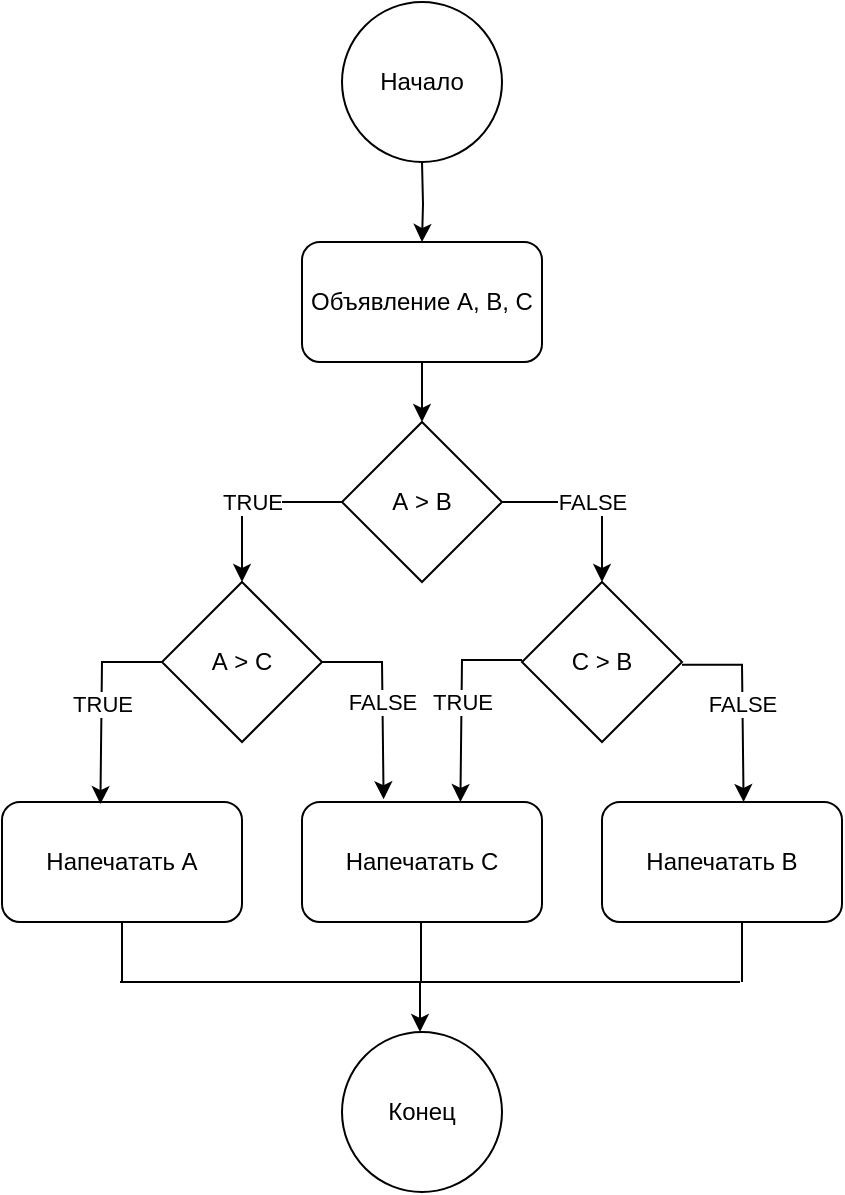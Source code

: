 <mxfile version="20.6.2" type="github">
  <diagram id="C5RBs43oDa-KdzZeNtuy" name="Page-1">
    <mxGraphModel dx="1038" dy="547" grid="1" gridSize="10" guides="1" tooltips="1" connect="1" arrows="1" fold="1" page="1" pageScale="1" pageWidth="827" pageHeight="1169" math="0" shadow="0">
      <root>
        <mxCell id="WIyWlLk6GJQsqaUBKTNV-0" />
        <mxCell id="WIyWlLk6GJQsqaUBKTNV-1" parent="WIyWlLk6GJQsqaUBKTNV-0" />
        <mxCell id="vQqT6XXnJxfDfkthh26Z-4" value="" style="edgeStyle=orthogonalEdgeStyle;rounded=0;orthogonalLoop=1;jettySize=auto;html=1;" edge="1" parent="WIyWlLk6GJQsqaUBKTNV-1" target="vQqT6XXnJxfDfkthh26Z-3">
          <mxGeometry relative="1" as="geometry">
            <mxPoint x="410" y="110" as="sourcePoint" />
          </mxGeometry>
        </mxCell>
        <mxCell id="vQqT6XXnJxfDfkthh26Z-6" value="" style="edgeStyle=orthogonalEdgeStyle;rounded=0;orthogonalLoop=1;jettySize=auto;html=1;" edge="1" parent="WIyWlLk6GJQsqaUBKTNV-1" source="vQqT6XXnJxfDfkthh26Z-3" target="vQqT6XXnJxfDfkthh26Z-5">
          <mxGeometry relative="1" as="geometry" />
        </mxCell>
        <mxCell id="vQqT6XXnJxfDfkthh26Z-3" value="Объявление А, В, С" style="rounded=1;whiteSpace=wrap;html=1;" vertex="1" parent="WIyWlLk6GJQsqaUBKTNV-1">
          <mxGeometry x="350" y="150" width="120" height="60" as="geometry" />
        </mxCell>
        <mxCell id="vQqT6XXnJxfDfkthh26Z-5" value="А &amp;gt; B" style="rhombus;whiteSpace=wrap;html=1;" vertex="1" parent="WIyWlLk6GJQsqaUBKTNV-1">
          <mxGeometry x="370" y="240" width="80" height="80" as="geometry" />
        </mxCell>
        <mxCell id="vQqT6XXnJxfDfkthh26Z-7" value="А &amp;gt; C" style="rhombus;whiteSpace=wrap;html=1;" vertex="1" parent="WIyWlLk6GJQsqaUBKTNV-1">
          <mxGeometry x="280" y="320" width="80" height="80" as="geometry" />
        </mxCell>
        <mxCell id="vQqT6XXnJxfDfkthh26Z-8" value="" style="endArrow=classic;html=1;rounded=0;exitX=0;exitY=0.5;exitDx=0;exitDy=0;entryX=0.5;entryY=0;entryDx=0;entryDy=0;" edge="1" parent="WIyWlLk6GJQsqaUBKTNV-1" source="vQqT6XXnJxfDfkthh26Z-5" target="vQqT6XXnJxfDfkthh26Z-7">
          <mxGeometry relative="1" as="geometry">
            <mxPoint x="330" y="310" as="sourcePoint" />
            <mxPoint x="490" y="310" as="targetPoint" />
            <Array as="points">
              <mxPoint x="320" y="280" />
            </Array>
          </mxGeometry>
        </mxCell>
        <mxCell id="vQqT6XXnJxfDfkthh26Z-9" value="TRUE" style="edgeLabel;resizable=0;html=1;align=center;verticalAlign=middle;" connectable="0" vertex="1" parent="vQqT6XXnJxfDfkthh26Z-8">
          <mxGeometry relative="1" as="geometry" />
        </mxCell>
        <mxCell id="vQqT6XXnJxfDfkthh26Z-12" value="Напечатать А" style="rounded=1;whiteSpace=wrap;html=1;" vertex="1" parent="WIyWlLk6GJQsqaUBKTNV-1">
          <mxGeometry x="200" y="430" width="120" height="60" as="geometry" />
        </mxCell>
        <mxCell id="vQqT6XXnJxfDfkthh26Z-13" value="Напечатать С" style="rounded=1;whiteSpace=wrap;html=1;" vertex="1" parent="WIyWlLk6GJQsqaUBKTNV-1">
          <mxGeometry x="350" y="430" width="120" height="60" as="geometry" />
        </mxCell>
        <mxCell id="vQqT6XXnJxfDfkthh26Z-14" value="Напечатать В" style="rounded=1;whiteSpace=wrap;html=1;" vertex="1" parent="WIyWlLk6GJQsqaUBKTNV-1">
          <mxGeometry x="500" y="430" width="120" height="60" as="geometry" />
        </mxCell>
        <mxCell id="vQqT6XXnJxfDfkthh26Z-15" value="С &amp;gt; B" style="rhombus;whiteSpace=wrap;html=1;" vertex="1" parent="WIyWlLk6GJQsqaUBKTNV-1">
          <mxGeometry x="460" y="320" width="80" height="80" as="geometry" />
        </mxCell>
        <mxCell id="vQqT6XXnJxfDfkthh26Z-16" value="" style="endArrow=classic;html=1;rounded=0;exitX=1;exitY=0.5;exitDx=0;exitDy=0;entryX=0.5;entryY=0;entryDx=0;entryDy=0;" edge="1" parent="WIyWlLk6GJQsqaUBKTNV-1" source="vQqT6XXnJxfDfkthh26Z-5" target="vQqT6XXnJxfDfkthh26Z-15">
          <mxGeometry relative="1" as="geometry">
            <mxPoint x="360" y="310" as="sourcePoint" />
            <mxPoint x="460" y="310" as="targetPoint" />
            <Array as="points">
              <mxPoint x="500" y="280" />
            </Array>
          </mxGeometry>
        </mxCell>
        <mxCell id="vQqT6XXnJxfDfkthh26Z-17" value="FALSE" style="edgeLabel;resizable=0;html=1;align=center;verticalAlign=middle;" connectable="0" vertex="1" parent="vQqT6XXnJxfDfkthh26Z-16">
          <mxGeometry relative="1" as="geometry" />
        </mxCell>
        <mxCell id="vQqT6XXnJxfDfkthh26Z-18" value="" style="endArrow=classic;html=1;rounded=0;entryX=0.41;entryY=0.017;entryDx=0;entryDy=0;entryPerimeter=0;" edge="1" parent="WIyWlLk6GJQsqaUBKTNV-1" target="vQqT6XXnJxfDfkthh26Z-12">
          <mxGeometry relative="1" as="geometry">
            <mxPoint x="280" y="360" as="sourcePoint" />
            <mxPoint x="230" y="398" as="targetPoint" />
            <Array as="points">
              <mxPoint x="250" y="360" />
            </Array>
          </mxGeometry>
        </mxCell>
        <mxCell id="vQqT6XXnJxfDfkthh26Z-19" value="TRUE" style="edgeLabel;resizable=0;html=1;align=center;verticalAlign=middle;" connectable="0" vertex="1" parent="vQqT6XXnJxfDfkthh26Z-18">
          <mxGeometry relative="1" as="geometry" />
        </mxCell>
        <mxCell id="vQqT6XXnJxfDfkthh26Z-20" value="" style="endArrow=classic;html=1;rounded=0;exitX=1;exitY=0.5;exitDx=0;exitDy=0;entryX=0.34;entryY=-0.023;entryDx=0;entryDy=0;entryPerimeter=0;" edge="1" parent="WIyWlLk6GJQsqaUBKTNV-1" target="vQqT6XXnJxfDfkthh26Z-13">
          <mxGeometry relative="1" as="geometry">
            <mxPoint x="360" y="360" as="sourcePoint" />
            <mxPoint x="410" y="400" as="targetPoint" />
            <Array as="points">
              <mxPoint x="390" y="360" />
            </Array>
          </mxGeometry>
        </mxCell>
        <mxCell id="vQqT6XXnJxfDfkthh26Z-21" value="FALSE" style="edgeLabel;resizable=0;html=1;align=center;verticalAlign=middle;" connectable="0" vertex="1" parent="vQqT6XXnJxfDfkthh26Z-20">
          <mxGeometry relative="1" as="geometry" />
        </mxCell>
        <mxCell id="vQqT6XXnJxfDfkthh26Z-22" value="" style="endArrow=classic;html=1;rounded=0;entryX=0.41;entryY=0.017;entryDx=0;entryDy=0;entryPerimeter=0;" edge="1" parent="WIyWlLk6GJQsqaUBKTNV-1">
          <mxGeometry relative="1" as="geometry">
            <mxPoint x="460" y="358.98" as="sourcePoint" />
            <mxPoint x="429.2" y="430" as="targetPoint" />
            <Array as="points">
              <mxPoint x="430" y="358.98" />
            </Array>
          </mxGeometry>
        </mxCell>
        <mxCell id="vQqT6XXnJxfDfkthh26Z-23" value="TRUE" style="edgeLabel;resizable=0;html=1;align=center;verticalAlign=middle;" connectable="0" vertex="1" parent="vQqT6XXnJxfDfkthh26Z-22">
          <mxGeometry relative="1" as="geometry" />
        </mxCell>
        <mxCell id="vQqT6XXnJxfDfkthh26Z-24" value="" style="endArrow=classic;html=1;rounded=0;exitX=1;exitY=0.5;exitDx=0;exitDy=0;entryX=0.34;entryY=-0.023;entryDx=0;entryDy=0;entryPerimeter=0;" edge="1" parent="WIyWlLk6GJQsqaUBKTNV-1">
          <mxGeometry relative="1" as="geometry">
            <mxPoint x="540" y="361.38" as="sourcePoint" />
            <mxPoint x="570.8" y="430" as="targetPoint" />
            <Array as="points">
              <mxPoint x="570" y="361.38" />
            </Array>
          </mxGeometry>
        </mxCell>
        <mxCell id="vQqT6XXnJxfDfkthh26Z-25" value="FALSE" style="edgeLabel;resizable=0;html=1;align=center;verticalAlign=middle;" connectable="0" vertex="1" parent="vQqT6XXnJxfDfkthh26Z-24">
          <mxGeometry relative="1" as="geometry" />
        </mxCell>
        <mxCell id="vQqT6XXnJxfDfkthh26Z-26" value="Начало" style="ellipse;whiteSpace=wrap;html=1;aspect=fixed;" vertex="1" parent="WIyWlLk6GJQsqaUBKTNV-1">
          <mxGeometry x="370" y="30" width="80" height="80" as="geometry" />
        </mxCell>
        <mxCell id="vQqT6XXnJxfDfkthh26Z-27" value="Конец" style="ellipse;whiteSpace=wrap;html=1;aspect=fixed;" vertex="1" parent="WIyWlLk6GJQsqaUBKTNV-1">
          <mxGeometry x="370" y="545" width="80" height="80" as="geometry" />
        </mxCell>
        <mxCell id="vQqT6XXnJxfDfkthh26Z-32" value="" style="endArrow=none;html=1;rounded=0;" edge="1" parent="WIyWlLk6GJQsqaUBKTNV-1">
          <mxGeometry width="50" height="50" relative="1" as="geometry">
            <mxPoint x="259" y="520" as="sourcePoint" />
            <mxPoint x="569" y="520" as="targetPoint" />
          </mxGeometry>
        </mxCell>
        <mxCell id="vQqT6XXnJxfDfkthh26Z-33" value="" style="endArrow=none;html=1;rounded=0;entryX=0.5;entryY=1;entryDx=0;entryDy=0;" edge="1" parent="WIyWlLk6GJQsqaUBKTNV-1" target="vQqT6XXnJxfDfkthh26Z-12">
          <mxGeometry width="50" height="50" relative="1" as="geometry">
            <mxPoint x="260" y="520" as="sourcePoint" />
            <mxPoint x="440" y="490" as="targetPoint" />
          </mxGeometry>
        </mxCell>
        <mxCell id="vQqT6XXnJxfDfkthh26Z-34" value="" style="endArrow=none;html=1;rounded=0;entryX=0.5;entryY=1;entryDx=0;entryDy=0;" edge="1" parent="WIyWlLk6GJQsqaUBKTNV-1">
          <mxGeometry width="50" height="50" relative="1" as="geometry">
            <mxPoint x="409.5" y="520" as="sourcePoint" />
            <mxPoint x="409.5" y="490" as="targetPoint" />
          </mxGeometry>
        </mxCell>
        <mxCell id="vQqT6XXnJxfDfkthh26Z-35" value="" style="endArrow=none;html=1;rounded=0;entryX=0.5;entryY=1;entryDx=0;entryDy=0;" edge="1" parent="WIyWlLk6GJQsqaUBKTNV-1">
          <mxGeometry width="50" height="50" relative="1" as="geometry">
            <mxPoint x="570" y="520" as="sourcePoint" />
            <mxPoint x="570" y="490" as="targetPoint" />
          </mxGeometry>
        </mxCell>
        <mxCell id="vQqT6XXnJxfDfkthh26Z-36" value="" style="endArrow=classic;html=1;rounded=0;entryX=0.5;entryY=0;entryDx=0;entryDy=0;" edge="1" parent="WIyWlLk6GJQsqaUBKTNV-1">
          <mxGeometry width="50" height="50" relative="1" as="geometry">
            <mxPoint x="409" y="520" as="sourcePoint" />
            <mxPoint x="409" y="545" as="targetPoint" />
          </mxGeometry>
        </mxCell>
      </root>
    </mxGraphModel>
  </diagram>
</mxfile>
